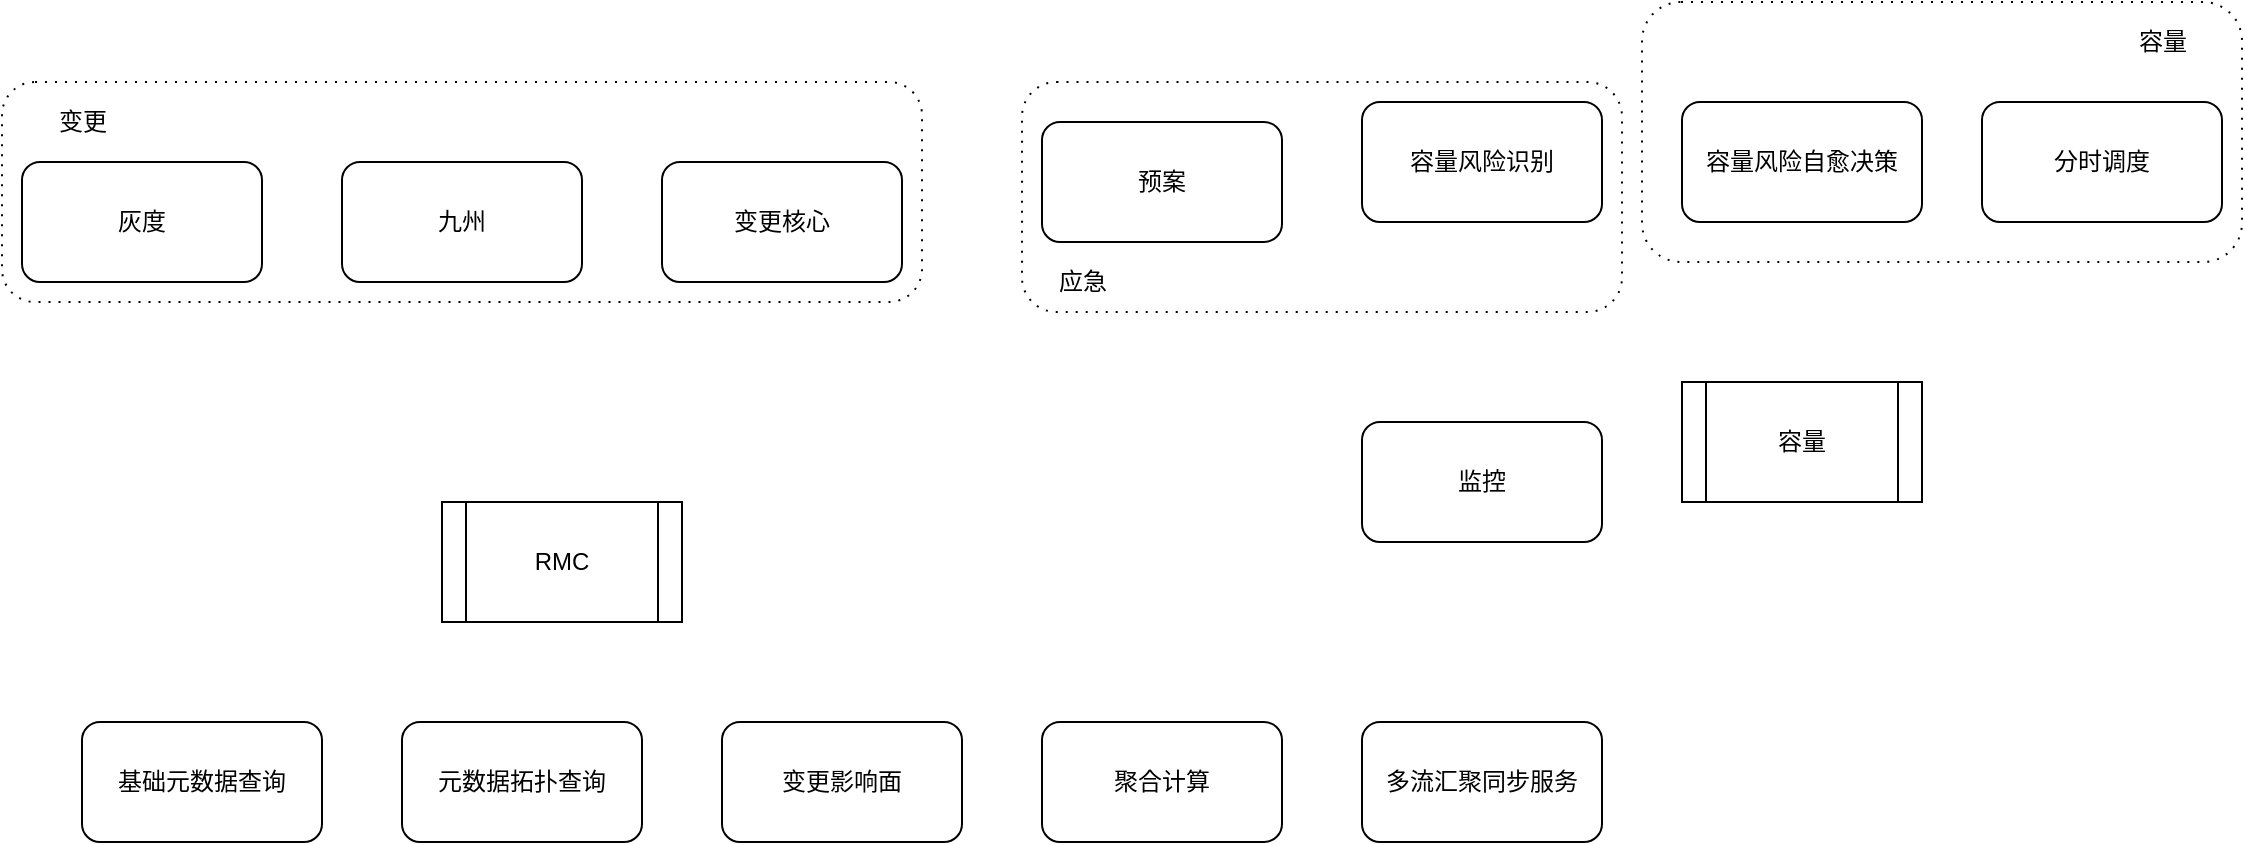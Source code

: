 <mxfile version="14.1.8" type="github">
  <diagram id="XT3WWWGMgkJP05g88cFa" name="Page-1">
    <mxGraphModel dx="1306" dy="608" grid="1" gridSize="10" guides="1" tooltips="1" connect="1" arrows="1" fold="1" page="1" pageScale="1" pageWidth="827" pageHeight="1169" math="0" shadow="0">
      <root>
        <mxCell id="0" />
        <mxCell id="1" parent="0" />
        <mxCell id="TkghUFZrF8ry54mGgHcR-40" value="" style="shape=ext;rounded=1;html=1;whiteSpace=wrap;dashed=1;dashPattern=1 4;fillColor=none;" vertex="1" parent="1">
          <mxGeometry x="630" y="230" width="300" height="115" as="geometry" />
        </mxCell>
        <mxCell id="TkghUFZrF8ry54mGgHcR-39" value="" style="shape=ext;rounded=1;html=1;whiteSpace=wrap;dashed=1;dashPattern=1 4;fillColor=none;" vertex="1" parent="1">
          <mxGeometry x="940" y="190" width="300" height="130" as="geometry" />
        </mxCell>
        <mxCell id="TkghUFZrF8ry54mGgHcR-36" value="" style="shape=ext;rounded=1;html=1;whiteSpace=wrap;dashed=1;dashPattern=1 4;fillColor=none;" vertex="1" parent="1">
          <mxGeometry x="120" y="230" width="460" height="110" as="geometry" />
        </mxCell>
        <mxCell id="TkghUFZrF8ry54mGgHcR-1" value="RMC" style="shape=process;whiteSpace=wrap;html=1;backgroundOutline=1;fillColor=none;" vertex="1" parent="1">
          <mxGeometry x="340" y="440" width="120" height="60" as="geometry" />
        </mxCell>
        <mxCell id="TkghUFZrF8ry54mGgHcR-2" value="容量" style="shape=process;whiteSpace=wrap;html=1;backgroundOutline=1;fillColor=none;" vertex="1" parent="1">
          <mxGeometry x="960" y="380" width="120" height="60" as="geometry" />
        </mxCell>
        <mxCell id="TkghUFZrF8ry54mGgHcR-3" value="容量风险识别" style="rounded=1;whiteSpace=wrap;html=1;fillColor=none;" vertex="1" parent="1">
          <mxGeometry x="800" y="240" width="120" height="60" as="geometry" />
        </mxCell>
        <mxCell id="TkghUFZrF8ry54mGgHcR-4" value="容量风险自愈决策" style="rounded=1;whiteSpace=wrap;html=1;fillColor=none;" vertex="1" parent="1">
          <mxGeometry x="960" y="240" width="120" height="60" as="geometry" />
        </mxCell>
        <mxCell id="TkghUFZrF8ry54mGgHcR-5" value="九州" style="rounded=1;whiteSpace=wrap;html=1;fillColor=none;" vertex="1" parent="1">
          <mxGeometry x="290" y="270" width="120" height="60" as="geometry" />
        </mxCell>
        <mxCell id="TkghUFZrF8ry54mGgHcR-6" value="变更核心" style="rounded=1;whiteSpace=wrap;html=1;fillColor=none;" vertex="1" parent="1">
          <mxGeometry x="450" y="270" width="120" height="60" as="geometry" />
        </mxCell>
        <mxCell id="TkghUFZrF8ry54mGgHcR-7" value="元数据拓扑查询" style="rounded=1;whiteSpace=wrap;html=1;fillColor=none;" vertex="1" parent="1">
          <mxGeometry x="320" y="550" width="120" height="60" as="geometry" />
        </mxCell>
        <mxCell id="TkghUFZrF8ry54mGgHcR-8" value="灰度" style="rounded=1;whiteSpace=wrap;html=1;fillColor=none;" vertex="1" parent="1">
          <mxGeometry x="130" y="270" width="120" height="60" as="geometry" />
        </mxCell>
        <mxCell id="TkghUFZrF8ry54mGgHcR-9" value="监控" style="rounded=1;whiteSpace=wrap;html=1;fillColor=none;" vertex="1" parent="1">
          <mxGeometry x="800" y="400" width="120" height="60" as="geometry" />
        </mxCell>
        <mxCell id="TkghUFZrF8ry54mGgHcR-10" value="分时调度" style="rounded=1;whiteSpace=wrap;html=1;fillColor=none;" vertex="1" parent="1">
          <mxGeometry x="1110" y="240" width="120" height="60" as="geometry" />
        </mxCell>
        <mxCell id="TkghUFZrF8ry54mGgHcR-11" value="预案" style="rounded=1;whiteSpace=wrap;html=1;fillColor=none;" vertex="1" parent="1">
          <mxGeometry x="640" y="250" width="120" height="60" as="geometry" />
        </mxCell>
        <mxCell id="TkghUFZrF8ry54mGgHcR-12" value="变更影响面" style="rounded=1;whiteSpace=wrap;html=1;fillColor=none;" vertex="1" parent="1">
          <mxGeometry x="480" y="550" width="120" height="60" as="geometry" />
        </mxCell>
        <mxCell id="TkghUFZrF8ry54mGgHcR-13" value="多流汇聚同步服务" style="rounded=1;whiteSpace=wrap;html=1;fillColor=none;" vertex="1" parent="1">
          <mxGeometry x="800" y="550" width="120" height="60" as="geometry" />
        </mxCell>
        <mxCell id="TkghUFZrF8ry54mGgHcR-14" value="聚合计算" style="rounded=1;whiteSpace=wrap;html=1;fillColor=none;" vertex="1" parent="1">
          <mxGeometry x="640" y="550" width="120" height="60" as="geometry" />
        </mxCell>
        <mxCell id="TkghUFZrF8ry54mGgHcR-15" value="基础元数据查询" style="rounded=1;whiteSpace=wrap;html=1;fillColor=none;" vertex="1" parent="1">
          <mxGeometry x="160" y="550" width="120" height="60" as="geometry" />
        </mxCell>
        <mxCell id="TkghUFZrF8ry54mGgHcR-37" value="变更" style="text;html=1;align=center;verticalAlign=middle;resizable=0;points=[];autosize=1;fillColor=none;" vertex="1" parent="1">
          <mxGeometry x="140" y="240" width="40" height="20" as="geometry" />
        </mxCell>
        <mxCell id="TkghUFZrF8ry54mGgHcR-38" value="应急" style="text;html=1;align=center;verticalAlign=middle;resizable=0;points=[];autosize=1;fillColor=none;" vertex="1" parent="1">
          <mxGeometry x="640" y="320" width="40" height="20" as="geometry" />
        </mxCell>
        <mxCell id="TkghUFZrF8ry54mGgHcR-41" value="容量" style="text;html=1;align=center;verticalAlign=middle;resizable=0;points=[];autosize=1;fillColor=none;" vertex="1" parent="1">
          <mxGeometry x="1180" y="200" width="40" height="20" as="geometry" />
        </mxCell>
      </root>
    </mxGraphModel>
  </diagram>
</mxfile>
